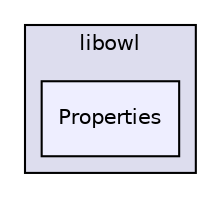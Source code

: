 digraph "src/libowl/Properties" {
  compound=true
  node [ fontsize="10", fontname="Helvetica"];
  edge [ labelfontsize="10", labelfontname="Helvetica"];
  subgraph clusterdir_548d0486ad49f46581dc93d6c107bf77 {
    graph [ bgcolor="#ddddee", pencolor="black", label="libowl" fontname="Helvetica", fontsize="10", URL="dir_548d0486ad49f46581dc93d6c107bf77.html"]
  dir_34bab796a78160302bea29a6cb0e4348 [shape=box, label="Properties", style="filled", fillcolor="#eeeeff", pencolor="black", URL="dir_34bab796a78160302bea29a6cb0e4348.html"];
  }
}
